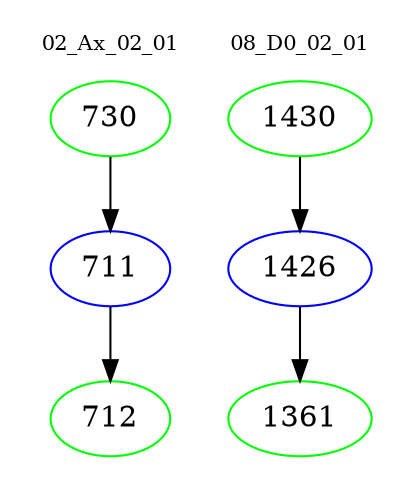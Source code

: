 digraph{
subgraph cluster_0 {
color = white
label = "02_Ax_02_01";
fontsize=10;
T0_730 [label="730", color="green"]
T0_730 -> T0_711 [color="black"]
T0_711 [label="711", color="blue"]
T0_711 -> T0_712 [color="black"]
T0_712 [label="712", color="green"]
}
subgraph cluster_1 {
color = white
label = "08_D0_02_01";
fontsize=10;
T1_1430 [label="1430", color="green"]
T1_1430 -> T1_1426 [color="black"]
T1_1426 [label="1426", color="blue"]
T1_1426 -> T1_1361 [color="black"]
T1_1361 [label="1361", color="green"]
}
}
